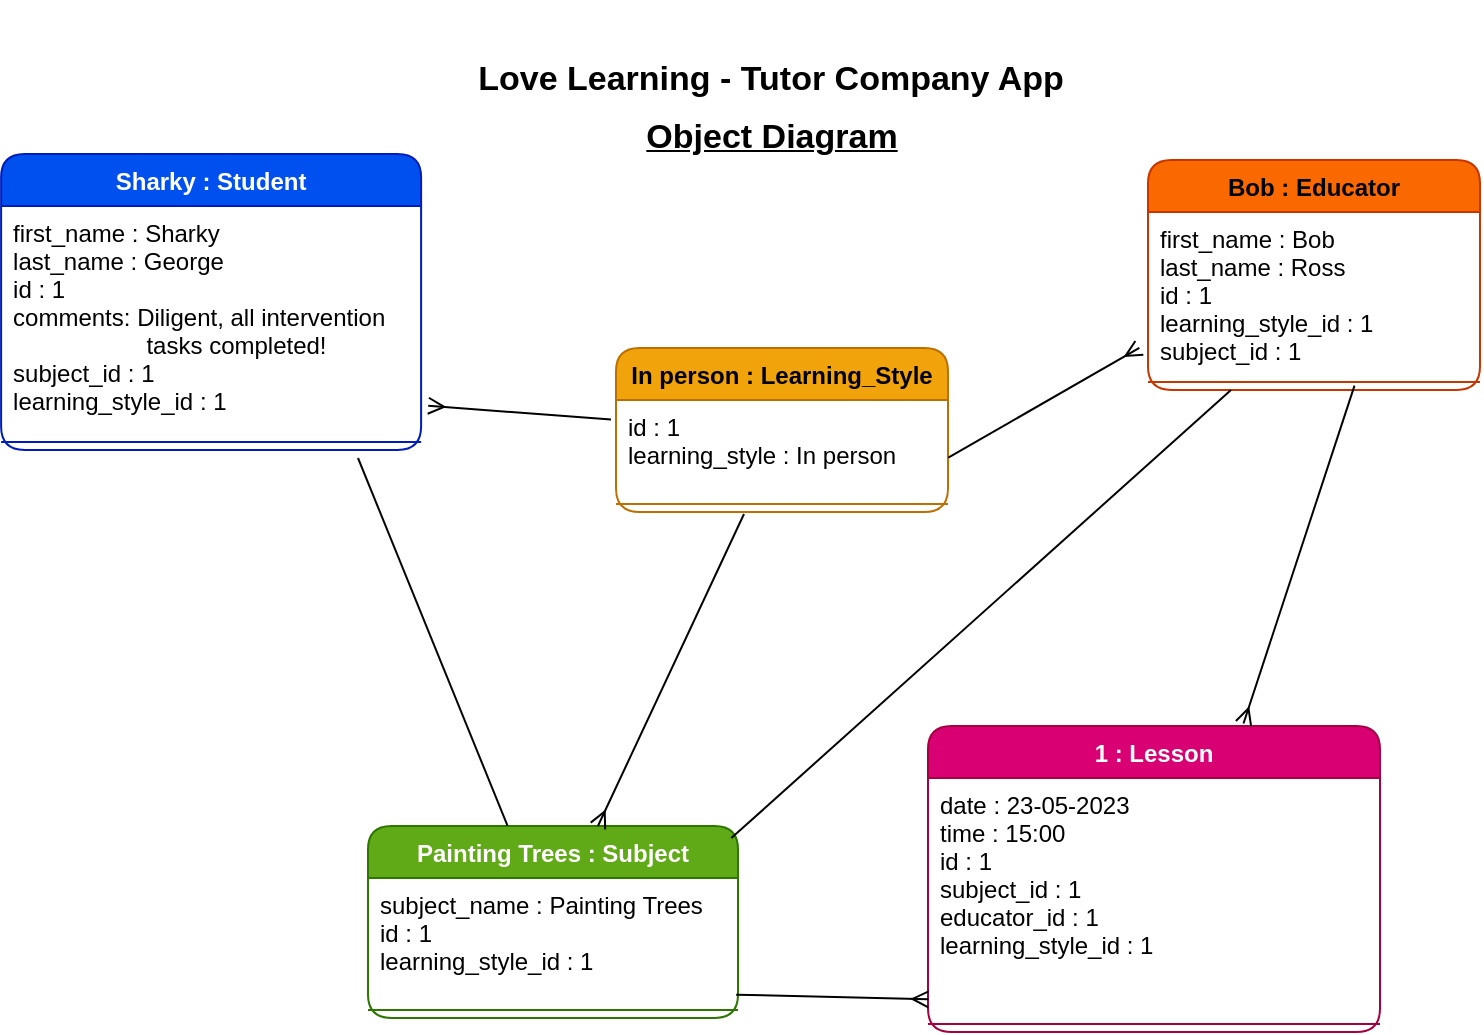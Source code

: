 <mxfile>
    <diagram id="qWxLhd9wn_35UVgEhRdV" name="Page-1">
        <mxGraphModel dx="1306" dy="1689" grid="1" gridSize="10" guides="1" tooltips="1" connect="1" arrows="1" fold="1" page="1" pageScale="1" pageWidth="827" pageHeight="1169" background="#ffffff" math="0" shadow="0">
            <root>
                <mxCell id="0"/>
                <mxCell id="1" parent="0"/>
                <mxCell id="14" value="Sharky : Student" style="swimlane;fontStyle=1;align=center;verticalAlign=top;childLayout=stackLayout;horizontal=1;startSize=26;horizontalStack=0;resizeParent=1;resizeParentMax=0;resizeLast=0;collapsible=1;marginBottom=0;rounded=1;fontColor=#ffffff;fillColor=#0050ef;strokeColor=#001DBC;" parent="1" vertex="1">
                    <mxGeometry x="-798.45" y="-1092" width="210" height="148" as="geometry"/>
                </mxCell>
                <mxCell id="15" value="first_name : Sharky&#10;last_name : George&#10;id : 1&#10;comments: Diligent, all intervention &#10;                    tasks completed!&#10;subject_id : 1&#10;learning_style_id : 1" style="text;strokeColor=none;fillColor=none;align=left;verticalAlign=top;spacingLeft=4;spacingRight=4;overflow=hidden;rotatable=0;points=[[0,0.5],[1,0.5]];portConstraint=eastwest;rounded=1;fontColor=#000000;" parent="14" vertex="1">
                    <mxGeometry y="26" width="210" height="114" as="geometry"/>
                </mxCell>
                <mxCell id="16" value="" style="line;strokeWidth=1;fillColor=none;align=left;verticalAlign=middle;spacingTop=-1;spacingLeft=3;spacingRight=3;rotatable=0;labelPosition=right;points=[];portConstraint=eastwest;strokeColor=inherit;rounded=1;fontColor=#000000;" parent="14" vertex="1">
                    <mxGeometry y="140" width="210" height="8" as="geometry"/>
                </mxCell>
                <mxCell id="18" value="&lt;p style=&quot;line-height: 160%; font-size: 17px;&quot;&gt;Love Learning - Tutor Company App&lt;/p&gt;" style="text;html=1;strokeColor=none;fillColor=none;align=center;verticalAlign=middle;whiteSpace=wrap;rounded=1;fontStyle=1;fontSize=17;fontColor=#000000;" parent="1" vertex="1">
                    <mxGeometry x="-567" y="-1169" width="307" height="77" as="geometry"/>
                </mxCell>
                <mxCell id="19" value="Object Diagram" style="text;html=1;strokeColor=none;fillColor=none;align=center;verticalAlign=middle;whiteSpace=wrap;rounded=1;fontSize=17;fontStyle=5;fontColor=#000000;" parent="1" vertex="1">
                    <mxGeometry x="-524" y="-1126" width="222" height="52" as="geometry"/>
                </mxCell>
                <mxCell id="20" value="Painting Trees : Subject" style="swimlane;fontStyle=1;align=center;verticalAlign=top;childLayout=stackLayout;horizontal=1;startSize=26;horizontalStack=0;resizeParent=1;resizeParentMax=0;resizeLast=0;collapsible=1;marginBottom=0;rounded=1;fontColor=#ffffff;fillColor=#60a917;strokeColor=#2D7600;" parent="1" vertex="1">
                    <mxGeometry x="-615" y="-756" width="185" height="96" as="geometry"/>
                </mxCell>
                <mxCell id="21" value="subject_name : Painting Trees&#10;id : 1&#10;learning_style_id : 1" style="text;strokeColor=none;fillColor=none;align=left;verticalAlign=top;spacingLeft=4;spacingRight=4;overflow=hidden;rotatable=0;points=[[0,0.5],[1,0.5]];portConstraint=eastwest;rounded=1;fontColor=#000000;" parent="20" vertex="1">
                    <mxGeometry y="26" width="185" height="62" as="geometry"/>
                </mxCell>
                <mxCell id="22" value="" style="line;strokeWidth=1;fillColor=none;align=left;verticalAlign=middle;spacingTop=-1;spacingLeft=3;spacingRight=3;rotatable=0;labelPosition=right;points=[];portConstraint=eastwest;strokeColor=inherit;rounded=1;fontColor=#000000;" parent="20" vertex="1">
                    <mxGeometry y="88" width="185" height="8" as="geometry"/>
                </mxCell>
                <mxCell id="24" value="Bob : Educator" style="swimlane;fontStyle=1;align=center;verticalAlign=top;childLayout=stackLayout;horizontal=1;startSize=26;horizontalStack=0;resizeParent=1;resizeParentMax=0;resizeLast=0;collapsible=1;marginBottom=0;rounded=1;fontColor=#000000;fillColor=#fa6800;strokeColor=#C73500;" parent="1" vertex="1">
                    <mxGeometry x="-225" y="-1089" width="166" height="115" as="geometry"/>
                </mxCell>
                <mxCell id="25" value="first_name : Bob&#10;last_name : Ross&#10;id : 1&#10;learning_style_id : 1&#10;subject_id : 1" style="text;strokeColor=none;fillColor=none;align=left;verticalAlign=top;spacingLeft=4;spacingRight=4;overflow=hidden;rotatable=0;points=[[0,0.5],[1,0.5]];portConstraint=eastwest;rounded=1;fontColor=#000000;" parent="24" vertex="1">
                    <mxGeometry y="26" width="166" height="81" as="geometry"/>
                </mxCell>
                <mxCell id="26" value="" style="line;strokeWidth=1;fillColor=none;align=left;verticalAlign=middle;spacingTop=-1;spacingLeft=3;spacingRight=3;rotatable=0;labelPosition=right;points=[];portConstraint=eastwest;strokeColor=inherit;rounded=1;fontColor=#000000;" parent="24" vertex="1">
                    <mxGeometry y="107" width="166" height="8" as="geometry"/>
                </mxCell>
                <mxCell id="28" value="1 : Lesson" style="swimlane;fontStyle=1;align=center;verticalAlign=top;childLayout=stackLayout;horizontal=1;startSize=26;horizontalStack=0;resizeParent=1;resizeParentMax=0;resizeLast=0;collapsible=1;marginBottom=0;rounded=1;fontColor=#ffffff;fillColor=#d80073;strokeColor=#A50040;" parent="1" vertex="1">
                    <mxGeometry x="-335" y="-806" width="226" height="153" as="geometry"/>
                </mxCell>
                <mxCell id="29" value="date : 23-05-2023&#10;time : 15:00&#10;id : 1&#10;subject_id : 1&#10;educator_id : 1&#10;learning_style_id : 1" style="text;strokeColor=none;fillColor=none;align=left;verticalAlign=top;spacingLeft=4;spacingRight=4;overflow=hidden;rotatable=0;points=[[0,0.5],[1,0.5]];portConstraint=eastwest;rounded=1;fontColor=#000000;" parent="28" vertex="1">
                    <mxGeometry y="26" width="226" height="119" as="geometry"/>
                </mxCell>
                <mxCell id="30" value="" style="line;strokeWidth=1;fillColor=none;align=left;verticalAlign=middle;spacingTop=-1;spacingLeft=3;spacingRight=3;rotatable=0;labelPosition=right;points=[];portConstraint=eastwest;strokeColor=inherit;rounded=1;fontColor=#000000;" parent="28" vertex="1">
                    <mxGeometry y="145" width="226" height="8" as="geometry"/>
                </mxCell>
                <mxCell id="32" style="html=1;fontSize=17;endArrow=ERmany;endFill=0;fontColor=#000000;strokeColor=#000000;" parent="1" target="20" edge="1">
                    <mxGeometry relative="1" as="geometry">
                        <mxPoint x="-510.833" y="-815.667" as="targetPoint"/>
                        <mxPoint x="-427" y="-912" as="sourcePoint"/>
                    </mxGeometry>
                </mxCell>
                <mxCell id="33" value="In person : Learning_Style" style="swimlane;fontStyle=1;align=center;verticalAlign=top;childLayout=stackLayout;horizontal=1;startSize=26;horizontalStack=0;resizeParent=1;resizeParentMax=0;resizeLast=0;collapsible=1;marginBottom=0;rounded=1;fillColor=#f0a30a;strokeColor=#BD7000;fontColor=#000000;" parent="1" vertex="1">
                    <mxGeometry x="-491" y="-995" width="166" height="82" as="geometry"/>
                </mxCell>
                <mxCell id="34" value="id : 1&#10;learning_style : In person" style="text;strokeColor=none;fillColor=none;align=left;verticalAlign=top;spacingLeft=4;spacingRight=4;overflow=hidden;rotatable=0;points=[[0,0.5],[1,0.5]];portConstraint=eastwest;rounded=1;fontColor=#000000;" parent="33" vertex="1">
                    <mxGeometry y="26" width="166" height="48" as="geometry"/>
                </mxCell>
                <mxCell id="35" value="" style="line;strokeWidth=1;fillColor=none;align=left;verticalAlign=middle;spacingTop=-1;spacingLeft=3;spacingRight=3;rotatable=0;labelPosition=right;points=[];portConstraint=eastwest;strokeColor=inherit;rounded=1;fontColor=#000000;" parent="33" vertex="1">
                    <mxGeometry y="74" width="166" height="8" as="geometry"/>
                </mxCell>
                <mxCell id="36" style="html=1;exitX=1.001;exitY=0.6;exitDx=0;exitDy=0;entryX=-0.026;entryY=0.839;entryDx=0;entryDy=0;fontSize=17;endArrow=ERmany;endFill=0;exitPerimeter=0;entryPerimeter=0;fontColor=#000000;strokeColor=#000000;" parent="1" source="34" target="25" edge="1">
                    <mxGeometry relative="1" as="geometry">
                        <mxPoint x="-225.664" y="-936.671" as="targetPoint"/>
                    </mxGeometry>
                </mxCell>
                <mxCell id="37" style="html=1;fontSize=17;endArrow=ERmany;endFill=0;exitX=-0.015;exitY=0.203;exitDx=0;exitDy=0;exitPerimeter=0;entryX=1.017;entryY=0.876;entryDx=0;entryDy=0;entryPerimeter=0;fontColor=#000000;strokeColor=#000000;" parent="1" source="34" target="15" edge="1">
                    <mxGeometry relative="1" as="geometry">
                        <mxPoint x="-588.45" y="-935.648" as="targetPoint"/>
                        <mxPoint x="-521" y="-982" as="sourcePoint"/>
                    </mxGeometry>
                </mxCell>
                <mxCell id="38" value="" style="endArrow=none;html=1;fontSize=17;entryX=0.25;entryY=1;entryDx=0;entryDy=0;exitX=0.982;exitY=0.063;exitDx=0;exitDy=0;exitPerimeter=0;fontColor=#000000;strokeColor=#000000;startArrow=none;startFill=0;endFill=0;" parent="1" source="20" target="24" edge="1">
                    <mxGeometry width="50" height="50" relative="1" as="geometry">
                        <mxPoint x="-471" y="-804" as="sourcePoint"/>
                        <mxPoint x="-223.008" y="-908.036" as="targetPoint"/>
                    </mxGeometry>
                </mxCell>
                <mxCell id="39" style="html=1;fontSize=17;endArrow=ERmany;endFill=0;entryX=0.698;entryY=-0.008;entryDx=0;entryDy=0;entryPerimeter=0;fontColor=#000000;strokeColor=#000000;exitX=0.622;exitY=0.73;exitDx=0;exitDy=0;exitPerimeter=0;" parent="1" source="26" target="28" edge="1">
                    <mxGeometry relative="1" as="geometry">
                        <mxPoint x="-179.167" y="-810.667" as="targetPoint"/>
                        <mxPoint x="-120" y="-970" as="sourcePoint"/>
                    </mxGeometry>
                </mxCell>
                <mxCell id="40" style="html=1;entryX=0.001;entryY=0.93;entryDx=0;entryDy=0;entryPerimeter=0;fontSize=17;startArrow=none;startFill=0;endArrow=ERmany;endFill=0;exitX=0.995;exitY=0.941;exitDx=0;exitDy=0;exitPerimeter=0;fontColor=#000000;strokeColor=#000000;" parent="1" source="21" target="29" edge="1">
                    <mxGeometry relative="1" as="geometry"/>
                </mxCell>
                <mxCell id="47" style="edgeStyle=none;html=1;endArrow=none;endFill=0;entryX=0.377;entryY=-0.002;entryDx=0;entryDy=0;entryPerimeter=0;strokeColor=#050505;startArrow=none;startFill=0;" parent="1" target="20" edge="1">
                    <mxGeometry relative="1" as="geometry">
                        <mxPoint x="-620" y="-940" as="sourcePoint"/>
                    </mxGeometry>
                </mxCell>
            </root>
        </mxGraphModel>
    </diagram>
</mxfile>